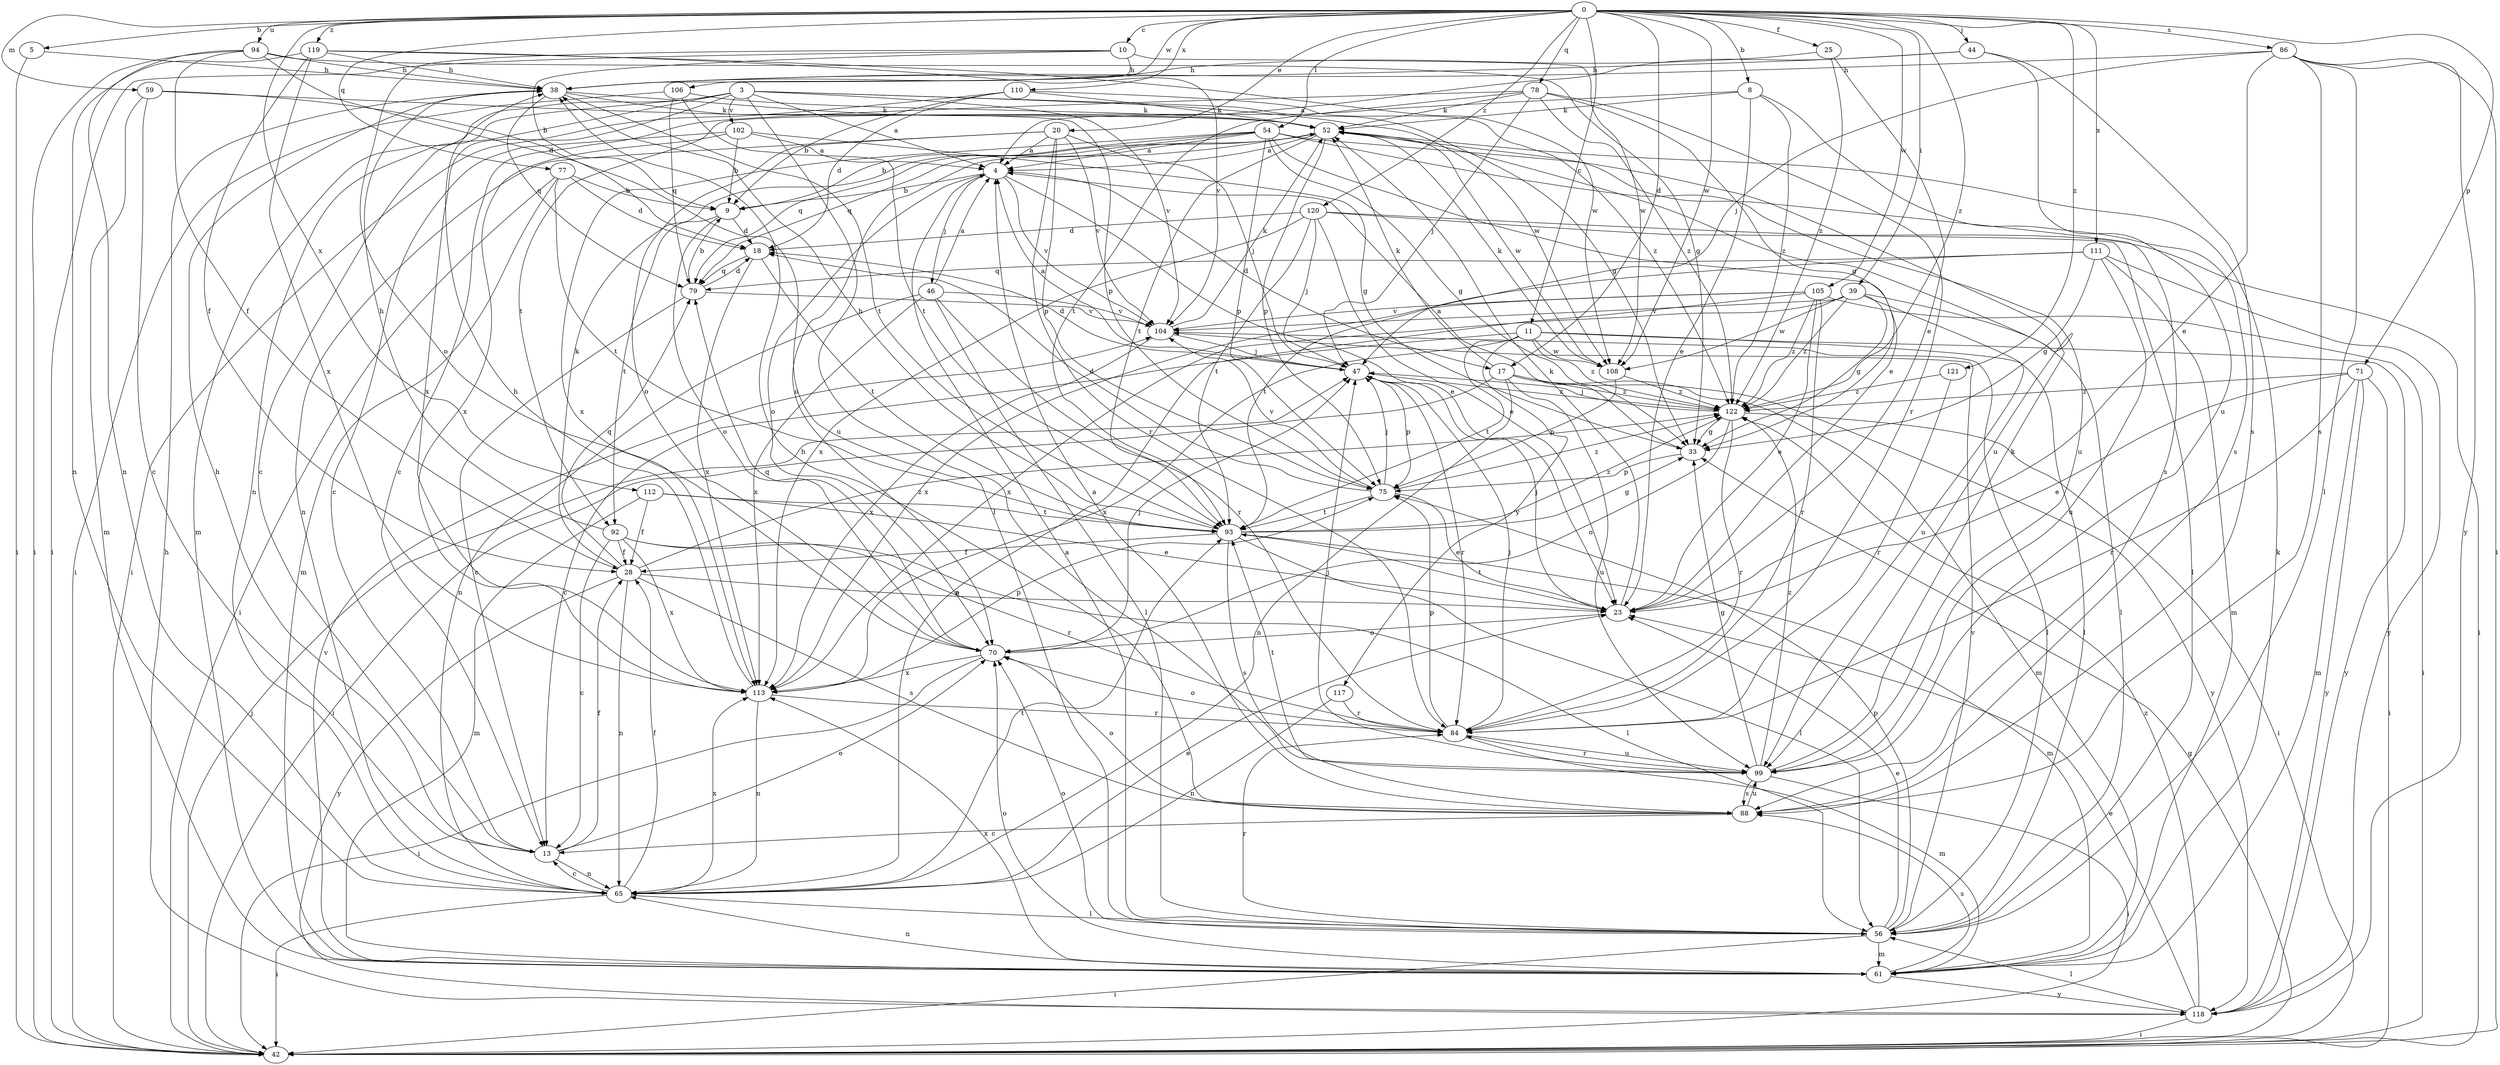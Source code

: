 strict digraph  {
0;
3;
4;
5;
8;
9;
10;
11;
13;
17;
18;
20;
23;
25;
28;
33;
38;
39;
42;
44;
46;
47;
52;
54;
56;
59;
61;
65;
70;
71;
75;
77;
78;
79;
84;
86;
88;
92;
93;
94;
99;
102;
104;
105;
106;
108;
110;
111;
112;
113;
117;
118;
119;
120;
121;
122;
0 -> 5  [label=b];
0 -> 8  [label=b];
0 -> 10  [label=c];
0 -> 11  [label=c];
0 -> 17  [label=d];
0 -> 20  [label=e];
0 -> 25  [label=f];
0 -> 39  [label=i];
0 -> 44  [label=j];
0 -> 54  [label=l];
0 -> 59  [label=m];
0 -> 71  [label=p];
0 -> 77  [label=q];
0 -> 78  [label=q];
0 -> 86  [label=s];
0 -> 94  [label=u];
0 -> 105  [label=w];
0 -> 106  [label=w];
0 -> 108  [label=w];
0 -> 110  [label=x];
0 -> 111  [label=x];
0 -> 112  [label=x];
0 -> 119  [label=z];
0 -> 120  [label=z];
0 -> 121  [label=z];
0 -> 122  [label=z];
3 -> 4  [label=a];
3 -> 13  [label=c];
3 -> 33  [label=g];
3 -> 56  [label=l];
3 -> 61  [label=m];
3 -> 65  [label=n];
3 -> 102  [label=v];
3 -> 104  [label=v];
3 -> 108  [label=w];
3 -> 113  [label=x];
4 -> 9  [label=b];
4 -> 17  [label=d];
4 -> 23  [label=e];
4 -> 46  [label=j];
4 -> 70  [label=o];
4 -> 104  [label=v];
5 -> 38  [label=h];
5 -> 42  [label=i];
8 -> 23  [label=e];
8 -> 52  [label=k];
8 -> 88  [label=s];
8 -> 92  [label=t];
8 -> 122  [label=z];
9 -> 18  [label=d];
9 -> 70  [label=o];
9 -> 92  [label=t];
10 -> 9  [label=b];
10 -> 38  [label=h];
10 -> 42  [label=i];
10 -> 70  [label=o];
10 -> 108  [label=w];
11 -> 13  [label=c];
11 -> 56  [label=l];
11 -> 93  [label=t];
11 -> 108  [label=w];
11 -> 113  [label=x];
11 -> 117  [label=y];
11 -> 118  [label=y];
11 -> 122  [label=z];
13 -> 28  [label=f];
13 -> 38  [label=h];
13 -> 65  [label=n];
13 -> 70  [label=o];
17 -> 42  [label=i];
17 -> 52  [label=k];
17 -> 61  [label=m];
17 -> 65  [label=n];
17 -> 99  [label=u];
17 -> 118  [label=y];
17 -> 122  [label=z];
18 -> 79  [label=q];
18 -> 93  [label=t];
18 -> 113  [label=x];
20 -> 4  [label=a];
20 -> 47  [label=j];
20 -> 65  [label=n];
20 -> 70  [label=o];
20 -> 75  [label=p];
20 -> 84  [label=r];
20 -> 104  [label=v];
23 -> 47  [label=j];
23 -> 52  [label=k];
23 -> 70  [label=o];
23 -> 93  [label=t];
25 -> 23  [label=e];
25 -> 38  [label=h];
25 -> 122  [label=z];
28 -> 23  [label=e];
28 -> 52  [label=k];
28 -> 65  [label=n];
28 -> 79  [label=q];
28 -> 88  [label=s];
28 -> 118  [label=y];
28 -> 122  [label=z];
33 -> 4  [label=a];
33 -> 75  [label=p];
38 -> 52  [label=k];
38 -> 75  [label=p];
38 -> 79  [label=q];
38 -> 93  [label=t];
39 -> 33  [label=g];
39 -> 56  [label=l];
39 -> 99  [label=u];
39 -> 104  [label=v];
39 -> 108  [label=w];
39 -> 113  [label=x];
39 -> 122  [label=z];
42 -> 33  [label=g];
42 -> 47  [label=j];
44 -> 4  [label=a];
44 -> 38  [label=h];
44 -> 88  [label=s];
44 -> 99  [label=u];
46 -> 4  [label=a];
46 -> 56  [label=l];
46 -> 65  [label=n];
46 -> 84  [label=r];
46 -> 104  [label=v];
46 -> 113  [label=x];
47 -> 4  [label=a];
47 -> 18  [label=d];
47 -> 75  [label=p];
47 -> 84  [label=r];
47 -> 122  [label=z];
52 -> 4  [label=a];
52 -> 70  [label=o];
52 -> 75  [label=p];
52 -> 79  [label=q];
52 -> 93  [label=t];
52 -> 99  [label=u];
52 -> 108  [label=w];
54 -> 4  [label=a];
54 -> 9  [label=b];
54 -> 23  [label=e];
54 -> 33  [label=g];
54 -> 75  [label=p];
54 -> 79  [label=q];
54 -> 88  [label=s];
54 -> 99  [label=u];
54 -> 113  [label=x];
56 -> 4  [label=a];
56 -> 23  [label=e];
56 -> 42  [label=i];
56 -> 61  [label=m];
56 -> 70  [label=o];
56 -> 75  [label=p];
56 -> 84  [label=r];
56 -> 104  [label=v];
59 -> 13  [label=c];
59 -> 52  [label=k];
59 -> 61  [label=m];
59 -> 99  [label=u];
61 -> 52  [label=k];
61 -> 65  [label=n];
61 -> 70  [label=o];
61 -> 88  [label=s];
61 -> 104  [label=v];
61 -> 113  [label=x];
61 -> 118  [label=y];
65 -> 13  [label=c];
65 -> 23  [label=e];
65 -> 28  [label=f];
65 -> 42  [label=i];
65 -> 56  [label=l];
65 -> 93  [label=t];
65 -> 113  [label=x];
70 -> 42  [label=i];
70 -> 47  [label=j];
70 -> 79  [label=q];
70 -> 113  [label=x];
71 -> 23  [label=e];
71 -> 42  [label=i];
71 -> 61  [label=m];
71 -> 84  [label=r];
71 -> 118  [label=y];
71 -> 122  [label=z];
75 -> 18  [label=d];
75 -> 23  [label=e];
75 -> 47  [label=j];
75 -> 93  [label=t];
75 -> 104  [label=v];
75 -> 122  [label=z];
77 -> 9  [label=b];
77 -> 18  [label=d];
77 -> 42  [label=i];
77 -> 61  [label=m];
77 -> 93  [label=t];
78 -> 13  [label=c];
78 -> 33  [label=g];
78 -> 47  [label=j];
78 -> 52  [label=k];
78 -> 84  [label=r];
78 -> 93  [label=t];
78 -> 122  [label=z];
79 -> 9  [label=b];
79 -> 13  [label=c];
79 -> 18  [label=d];
79 -> 104  [label=v];
84 -> 47  [label=j];
84 -> 61  [label=m];
84 -> 70  [label=o];
84 -> 75  [label=p];
84 -> 99  [label=u];
86 -> 23  [label=e];
86 -> 38  [label=h];
86 -> 42  [label=i];
86 -> 47  [label=j];
86 -> 56  [label=l];
86 -> 88  [label=s];
86 -> 118  [label=y];
88 -> 4  [label=a];
88 -> 13  [label=c];
88 -> 38  [label=h];
88 -> 70  [label=o];
88 -> 99  [label=u];
92 -> 13  [label=c];
92 -> 28  [label=f];
92 -> 38  [label=h];
92 -> 56  [label=l];
92 -> 84  [label=r];
92 -> 113  [label=x];
93 -> 28  [label=f];
93 -> 33  [label=g];
93 -> 38  [label=h];
93 -> 56  [label=l];
93 -> 61  [label=m];
93 -> 88  [label=s];
93 -> 122  [label=z];
94 -> 18  [label=d];
94 -> 28  [label=f];
94 -> 33  [label=g];
94 -> 38  [label=h];
94 -> 42  [label=i];
94 -> 65  [label=n];
99 -> 33  [label=g];
99 -> 42  [label=i];
99 -> 47  [label=j];
99 -> 52  [label=k];
99 -> 84  [label=r];
99 -> 88  [label=s];
99 -> 93  [label=t];
99 -> 122  [label=z];
102 -> 4  [label=a];
102 -> 9  [label=b];
102 -> 13  [label=c];
102 -> 33  [label=g];
102 -> 113  [label=x];
104 -> 47  [label=j];
104 -> 52  [label=k];
104 -> 56  [label=l];
104 -> 113  [label=x];
105 -> 23  [label=e];
105 -> 42  [label=i];
105 -> 65  [label=n];
105 -> 84  [label=r];
105 -> 104  [label=v];
105 -> 113  [label=x];
105 -> 122  [label=z];
106 -> 42  [label=i];
106 -> 52  [label=k];
106 -> 79  [label=q];
106 -> 93  [label=t];
108 -> 52  [label=k];
108 -> 75  [label=p];
108 -> 122  [label=z];
110 -> 9  [label=b];
110 -> 18  [label=d];
110 -> 42  [label=i];
110 -> 52  [label=k];
110 -> 122  [label=z];
111 -> 33  [label=g];
111 -> 61  [label=m];
111 -> 79  [label=q];
111 -> 93  [label=t];
111 -> 99  [label=u];
111 -> 118  [label=y];
112 -> 23  [label=e];
112 -> 28  [label=f];
112 -> 61  [label=m];
112 -> 93  [label=t];
113 -> 38  [label=h];
113 -> 65  [label=n];
113 -> 75  [label=p];
113 -> 84  [label=r];
117 -> 65  [label=n];
117 -> 84  [label=r];
118 -> 23  [label=e];
118 -> 38  [label=h];
118 -> 42  [label=i];
118 -> 56  [label=l];
118 -> 122  [label=z];
119 -> 28  [label=f];
119 -> 38  [label=h];
119 -> 65  [label=n];
119 -> 104  [label=v];
119 -> 108  [label=w];
119 -> 113  [label=x];
120 -> 18  [label=d];
120 -> 23  [label=e];
120 -> 42  [label=i];
120 -> 47  [label=j];
120 -> 56  [label=l];
120 -> 93  [label=t];
120 -> 113  [label=x];
121 -> 84  [label=r];
121 -> 122  [label=z];
122 -> 33  [label=g];
122 -> 42  [label=i];
122 -> 47  [label=j];
122 -> 70  [label=o];
122 -> 84  [label=r];
}
